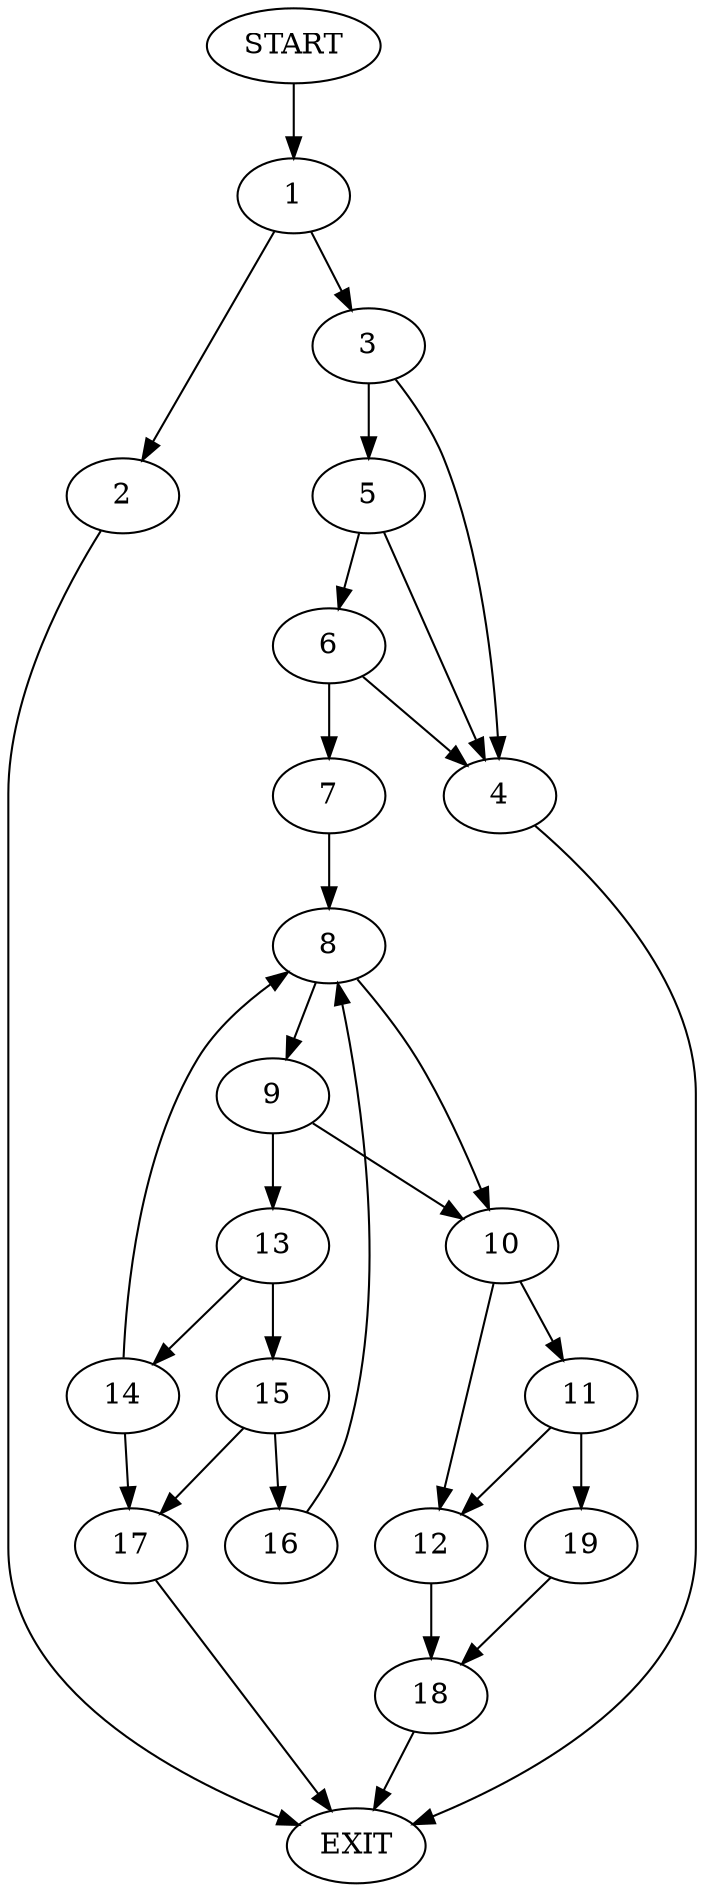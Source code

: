 digraph {
0 [label="START"]
20 [label="EXIT"]
0 -> 1
1 -> 2
1 -> 3
3 -> 4
3 -> 5
2 -> 20
5 -> 4
5 -> 6
4 -> 20
6 -> 7
6 -> 4
7 -> 8
8 -> 9
8 -> 10
10 -> 11
10 -> 12
9 -> 13
9 -> 10
13 -> 14
13 -> 15
15 -> 16
15 -> 17
14 -> 17
14 -> 8
17 -> 20
16 -> 8
12 -> 18
11 -> 19
11 -> 12
19 -> 18
18 -> 20
}
